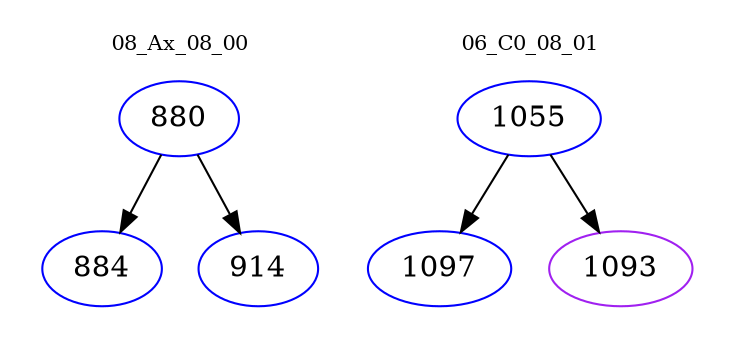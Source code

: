 digraph{
subgraph cluster_0 {
color = white
label = "08_Ax_08_00";
fontsize=10;
T0_880 [label="880", color="blue"]
T0_880 -> T0_884 [color="black"]
T0_884 [label="884", color="blue"]
T0_880 -> T0_914 [color="black"]
T0_914 [label="914", color="blue"]
}
subgraph cluster_1 {
color = white
label = "06_C0_08_01";
fontsize=10;
T1_1055 [label="1055", color="blue"]
T1_1055 -> T1_1097 [color="black"]
T1_1097 [label="1097", color="blue"]
T1_1055 -> T1_1093 [color="black"]
T1_1093 [label="1093", color="purple"]
}
}
